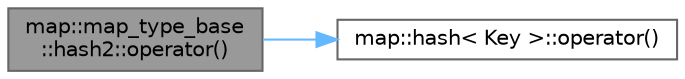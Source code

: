digraph "map::map_type_base::hash2::operator()"
{
 // LATEX_PDF_SIZE
  bgcolor="transparent";
  edge [fontname=Helvetica,fontsize=10,labelfontname=Helvetica,labelfontsize=10];
  node [fontname=Helvetica,fontsize=10,shape=box,height=0.2,width=0.4];
  rankdir="LR";
  Node1 [id="Node000001",label="map::map_type_base\l::hash2::operator()",height=0.2,width=0.4,color="gray40", fillcolor="grey60", style="filled", fontcolor="black",tooltip=" "];
  Node1 -> Node2 [id="edge1_Node000001_Node000002",color="steelblue1",style="solid",tooltip=" "];
  Node2 [id="Node000002",label="map::hash\< Key \>::operator()",height=0.2,width=0.4,color="grey40", fillcolor="white", style="filled",URL="$structmap_1_1hash.html#a3084edf1f57d5c6aec62b56d148e6a6a",tooltip=" "];
}
